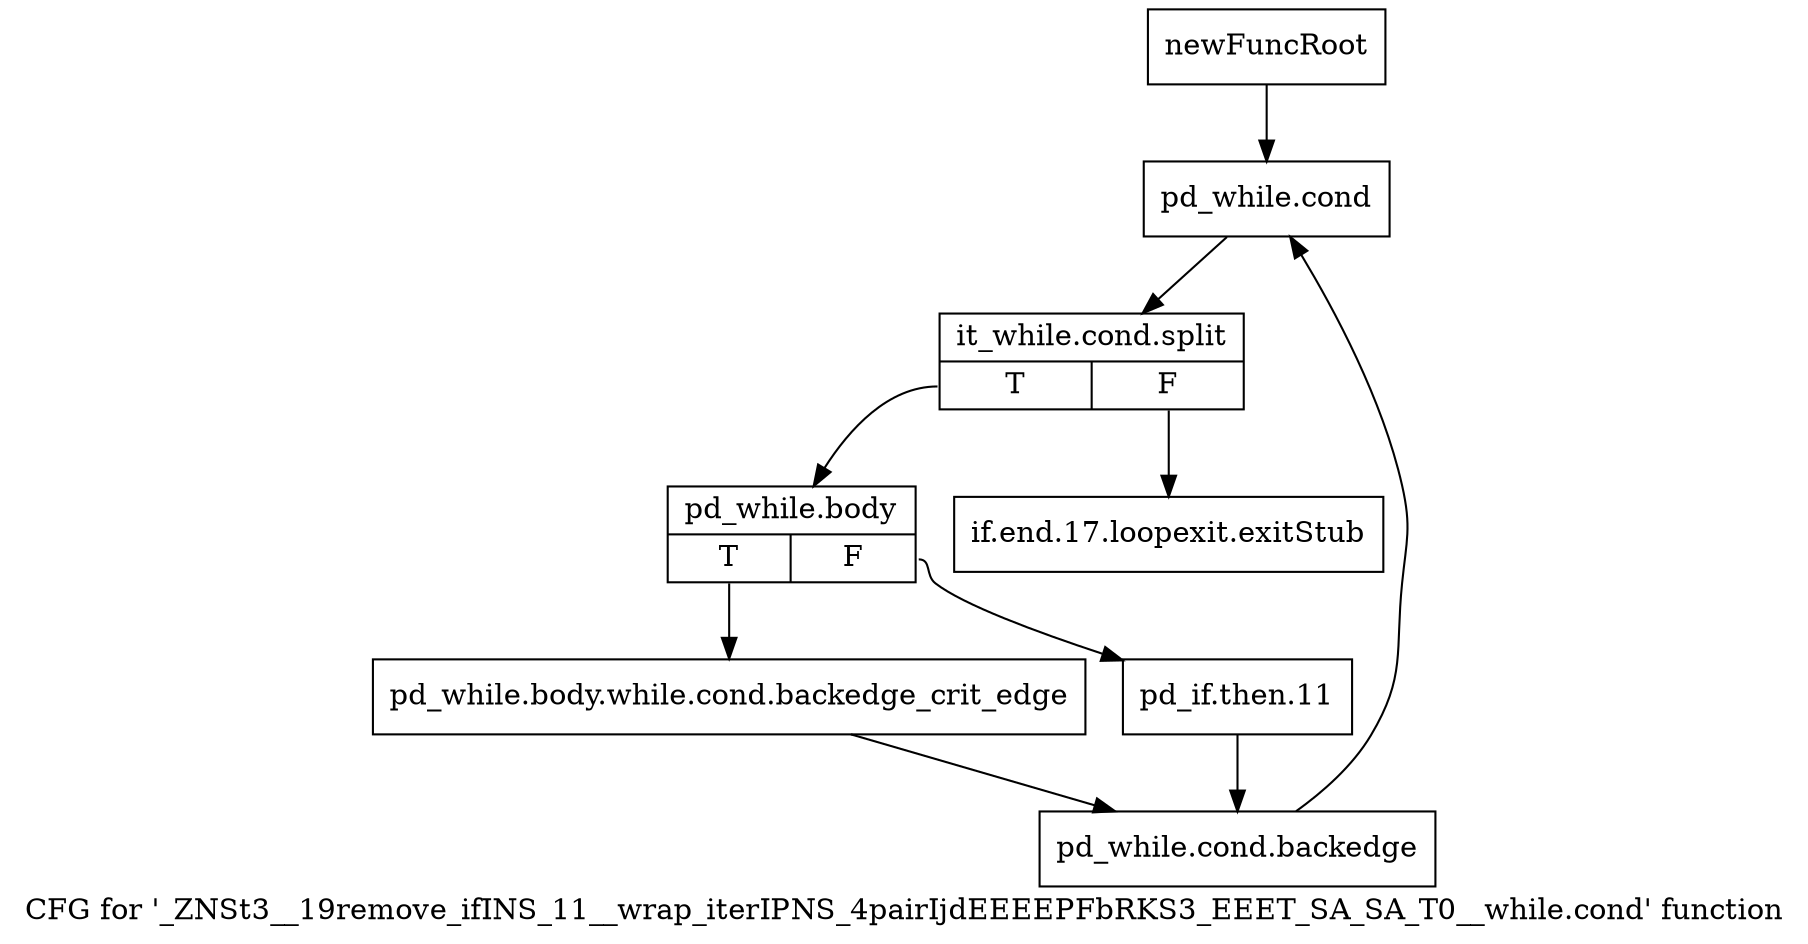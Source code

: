digraph "CFG for '_ZNSt3__19remove_ifINS_11__wrap_iterIPNS_4pairIjdEEEEPFbRKS3_EEET_SA_SA_T0__while.cond' function" {
	label="CFG for '_ZNSt3__19remove_ifINS_11__wrap_iterIPNS_4pairIjdEEEEPFbRKS3_EEET_SA_SA_T0__while.cond' function";

	Node0x8efdd60 [shape=record,label="{newFuncRoot}"];
	Node0x8efdd60 -> Node0x8efe290;
	Node0x8efddb0 [shape=record,label="{if.end.17.loopexit.exitStub}"];
	Node0x8efe290 [shape=record,label="{pd_while.cond}"];
	Node0x8efe290 -> Node0xc541b60;
	Node0xc541b60 [shape=record,label="{it_while.cond.split|{<s0>T|<s1>F}}"];
	Node0xc541b60:s0 -> Node0x8efe2e0;
	Node0xc541b60:s1 -> Node0x8efddb0;
	Node0x8efe2e0 [shape=record,label="{pd_while.body|{<s0>T|<s1>F}}"];
	Node0x8efe2e0:s0 -> Node0x8efe380;
	Node0x8efe2e0:s1 -> Node0x8efe330;
	Node0x8efe330 [shape=record,label="{pd_if.then.11}"];
	Node0x8efe330 -> Node0x8efe3d0;
	Node0x8efe380 [shape=record,label="{pd_while.body.while.cond.backedge_crit_edge}"];
	Node0x8efe380 -> Node0x8efe3d0;
	Node0x8efe3d0 [shape=record,label="{pd_while.cond.backedge}"];
	Node0x8efe3d0 -> Node0x8efe290;
}
